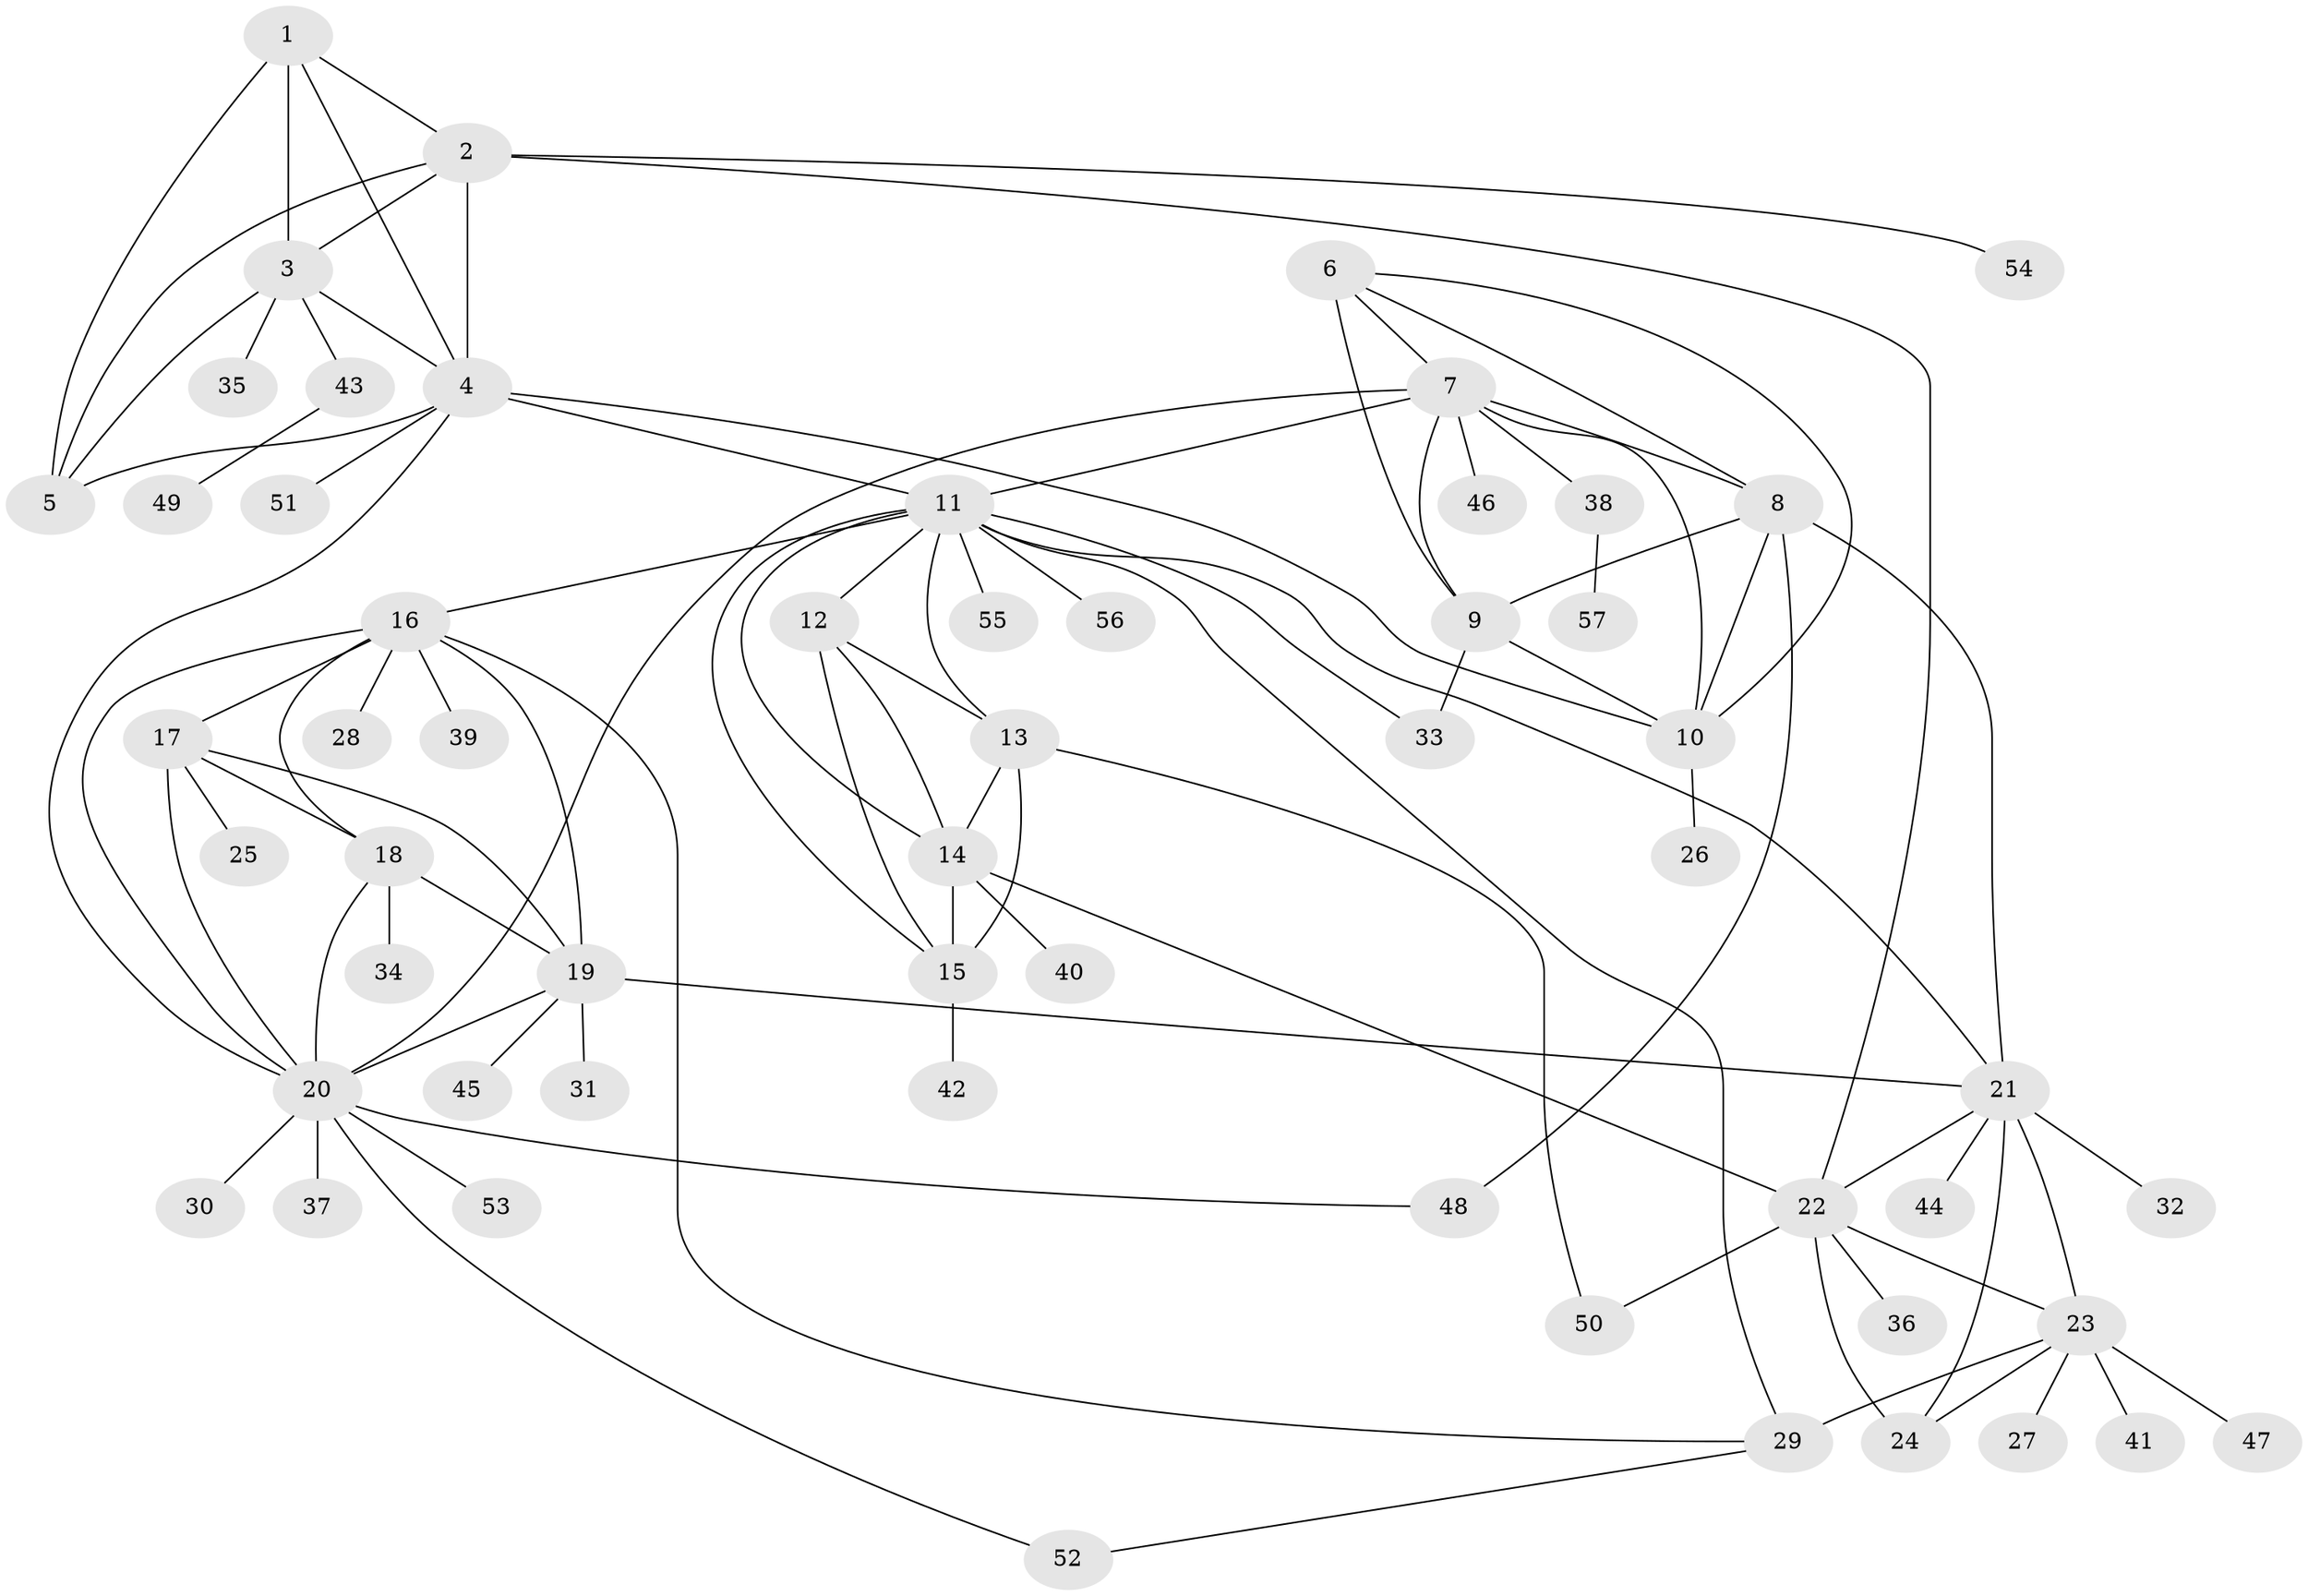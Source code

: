 // original degree distribution, {6: 0.02654867256637168, 7: 0.035398230088495575, 9: 0.035398230088495575, 4: 0.02654867256637168, 10: 0.02654867256637168, 13: 0.017699115044247787, 5: 0.017699115044247787, 8: 0.02654867256637168, 12: 0.008849557522123894, 1: 0.5663716814159292, 2: 0.19469026548672566, 3: 0.017699115044247787}
// Generated by graph-tools (version 1.1) at 2025/37/03/09/25 02:37:37]
// undirected, 57 vertices, 96 edges
graph export_dot {
graph [start="1"]
  node [color=gray90,style=filled];
  1;
  2;
  3;
  4;
  5;
  6;
  7;
  8;
  9;
  10;
  11;
  12;
  13;
  14;
  15;
  16;
  17;
  18;
  19;
  20;
  21;
  22;
  23;
  24;
  25;
  26;
  27;
  28;
  29;
  30;
  31;
  32;
  33;
  34;
  35;
  36;
  37;
  38;
  39;
  40;
  41;
  42;
  43;
  44;
  45;
  46;
  47;
  48;
  49;
  50;
  51;
  52;
  53;
  54;
  55;
  56;
  57;
  1 -- 2 [weight=1.0];
  1 -- 3 [weight=1.0];
  1 -- 4 [weight=1.0];
  1 -- 5 [weight=2.0];
  2 -- 3 [weight=1.0];
  2 -- 4 [weight=1.0];
  2 -- 5 [weight=1.0];
  2 -- 22 [weight=1.0];
  2 -- 54 [weight=1.0];
  3 -- 4 [weight=1.0];
  3 -- 5 [weight=1.0];
  3 -- 35 [weight=1.0];
  3 -- 43 [weight=1.0];
  4 -- 5 [weight=1.0];
  4 -- 10 [weight=1.0];
  4 -- 11 [weight=1.0];
  4 -- 20 [weight=1.0];
  4 -- 51 [weight=1.0];
  6 -- 7 [weight=1.0];
  6 -- 8 [weight=1.0];
  6 -- 9 [weight=6.0];
  6 -- 10 [weight=1.0];
  7 -- 8 [weight=1.0];
  7 -- 9 [weight=1.0];
  7 -- 10 [weight=1.0];
  7 -- 11 [weight=1.0];
  7 -- 20 [weight=1.0];
  7 -- 38 [weight=1.0];
  7 -- 46 [weight=1.0];
  8 -- 9 [weight=1.0];
  8 -- 10 [weight=1.0];
  8 -- 21 [weight=1.0];
  8 -- 48 [weight=3.0];
  9 -- 10 [weight=1.0];
  9 -- 33 [weight=1.0];
  10 -- 26 [weight=1.0];
  11 -- 12 [weight=1.0];
  11 -- 13 [weight=1.0];
  11 -- 14 [weight=1.0];
  11 -- 15 [weight=1.0];
  11 -- 16 [weight=1.0];
  11 -- 21 [weight=1.0];
  11 -- 29 [weight=1.0];
  11 -- 33 [weight=1.0];
  11 -- 55 [weight=1.0];
  11 -- 56 [weight=1.0];
  12 -- 13 [weight=1.0];
  12 -- 14 [weight=1.0];
  12 -- 15 [weight=1.0];
  13 -- 14 [weight=1.0];
  13 -- 15 [weight=1.0];
  13 -- 50 [weight=1.0];
  14 -- 15 [weight=5.0];
  14 -- 22 [weight=1.0];
  14 -- 40 [weight=1.0];
  15 -- 42 [weight=1.0];
  16 -- 17 [weight=1.0];
  16 -- 18 [weight=1.0];
  16 -- 19 [weight=1.0];
  16 -- 20 [weight=1.0];
  16 -- 28 [weight=1.0];
  16 -- 29 [weight=1.0];
  16 -- 39 [weight=1.0];
  17 -- 18 [weight=1.0];
  17 -- 19 [weight=1.0];
  17 -- 20 [weight=1.0];
  17 -- 25 [weight=2.0];
  18 -- 19 [weight=1.0];
  18 -- 20 [weight=1.0];
  18 -- 34 [weight=3.0];
  19 -- 20 [weight=1.0];
  19 -- 21 [weight=1.0];
  19 -- 31 [weight=1.0];
  19 -- 45 [weight=1.0];
  20 -- 30 [weight=1.0];
  20 -- 37 [weight=1.0];
  20 -- 48 [weight=1.0];
  20 -- 52 [weight=1.0];
  20 -- 53 [weight=1.0];
  21 -- 22 [weight=2.0];
  21 -- 23 [weight=1.0];
  21 -- 24 [weight=1.0];
  21 -- 32 [weight=1.0];
  21 -- 44 [weight=1.0];
  22 -- 23 [weight=2.0];
  22 -- 24 [weight=3.0];
  22 -- 36 [weight=1.0];
  22 -- 50 [weight=1.0];
  23 -- 24 [weight=1.0];
  23 -- 27 [weight=1.0];
  23 -- 29 [weight=5.0];
  23 -- 41 [weight=1.0];
  23 -- 47 [weight=1.0];
  29 -- 52 [weight=1.0];
  38 -- 57 [weight=1.0];
  43 -- 49 [weight=1.0];
}
